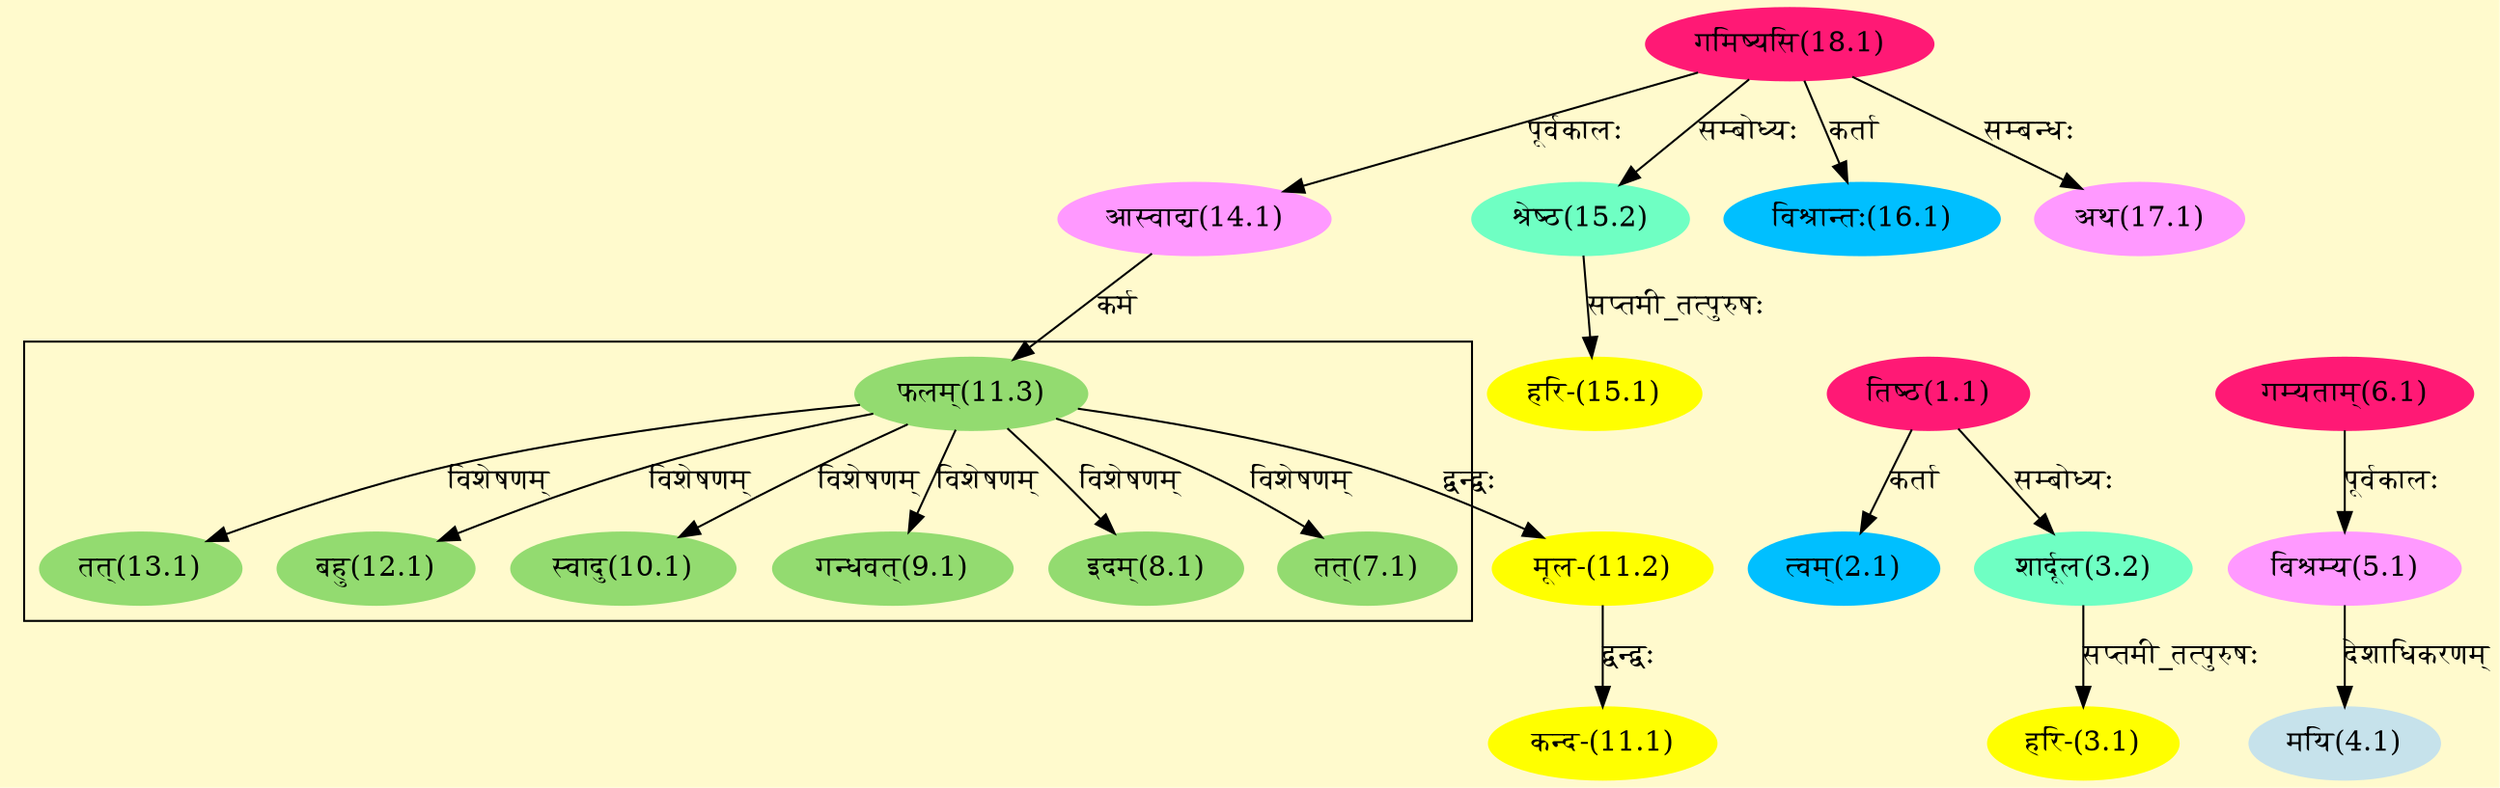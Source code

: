 digraph G{
rankdir=BT;
 compound=true;
 bgcolor="lemonchiffon1";

subgraph cluster_1{
Node7_1 [style=filled, color="#93DB70" label = "तत्(7.1)"]
Node11_3 [style=filled, color="#93DB70" label = "फलम्(11.3)"]
Node8_1 [style=filled, color="#93DB70" label = "इदम्(8.1)"]
Node9_1 [style=filled, color="#93DB70" label = "गन्धवत्(9.1)"]
Node10_1 [style=filled, color="#93DB70" label = "स्वादु(10.1)"]
Node12_1 [style=filled, color="#93DB70" label = "बहु(12.1)"]
Node13_1 [style=filled, color="#93DB70" label = "तत्(13.1)"]

}
Node1_1 [style=filled, color="#FF1975" label = "तिष्ठ(1.1)"]
Node [style=filled, color="" label = "()"]
Node2_1 [style=filled, color="#00BFFF" label = "त्वम्(2.1)"]
Node3_1 [style=filled, color="#FFFF00" label = "हरि-(3.1)"]
Node3_2 [style=filled, color="#6FFFC3" label = "शार्दूल(3.2)"]
Node4_1 [style=filled, color="#C6E2EB" label = "मयि(4.1)"]
Node5_1 [style=filled, color="#FF99FF" label = "विश्रम्य(5.1)"]
Node6_1 [style=filled, color="#FF1975" label = "गम्यताम्(6.1)"]
Node11_1 [style=filled, color="#FFFF00" label = "कन्द-(11.1)"]
Node11_2 [style=filled, color="#FFFF00" label = "मूल-(11.2)"]
Node11_3 [style=filled, color="#93DB70" label = "फलम्(11.3)"]
Node14_1 [style=filled, color="#FF99FF" label = "आस्वाद्य(14.1)"]
Node18_1 [style=filled, color="#FF1975" label = "गमिष्यसि(18.1)"]
Node15_1 [style=filled, color="#FFFF00" label = "हरि-(15.1)"]
Node15_2 [style=filled, color="#6FFFC3" label = "श्रेष्ठ(15.2)"]
Node16_1 [style=filled, color="#00BFFF" label = "विश्रान्तः(16.1)"]
Node17_1 [style=filled, color="#FF99FF" label = "अथ(17.1)"]
/* Start of Relations section */

Node2_1 -> Node1_1 [  label="कर्ता"  dir="back" ]
Node3_1 -> Node3_2 [  label="सप्तमी_तत्पुरुषः"  dir="back" ]
Node3_2 -> Node1_1 [  label="सम्बोध्यः"  dir="back" ]
Node4_1 -> Node5_1 [  label="देशाधिकरणम्"  dir="back" ]
Node5_1 -> Node6_1 [  label="पूर्वकालः"  dir="back" ]
Node7_1 -> Node11_3 [  label="विशेषणम्"  dir="back" ]
Node8_1 -> Node11_3 [  label="विशेषणम्"  dir="back" ]
Node9_1 -> Node11_3 [  label="विशेषणम्"  dir="back" ]
Node10_1 -> Node11_3 [  label="विशेषणम्"  dir="back" ]
Node11_1 -> Node11_2 [  label="द्वन्द्वः"  dir="back" ]
Node11_2 -> Node11_3 [  label="द्वन्द्वः"  dir="back" ]
Node11_3 -> Node14_1 [  label="कर्म"  dir="back" ]
Node12_1 -> Node11_3 [  label="विशेषणम्"  dir="back" ]
Node13_1 -> Node11_3 [  label="विशेषणम्"  dir="back" ]
Node14_1 -> Node18_1 [  label="पूर्वकालः"  dir="back" ]
Node15_1 -> Node15_2 [  label="सप्तमी_तत्पुरुषः"  dir="back" ]
Node15_2 -> Node18_1 [  label="सम्बोध्यः"  dir="back" ]
Node16_1 -> Node18_1 [  label="कर्ता"  dir="back" ]
Node17_1 -> Node18_1 [  label="सम्बन्धः"  dir="back" ]
}
